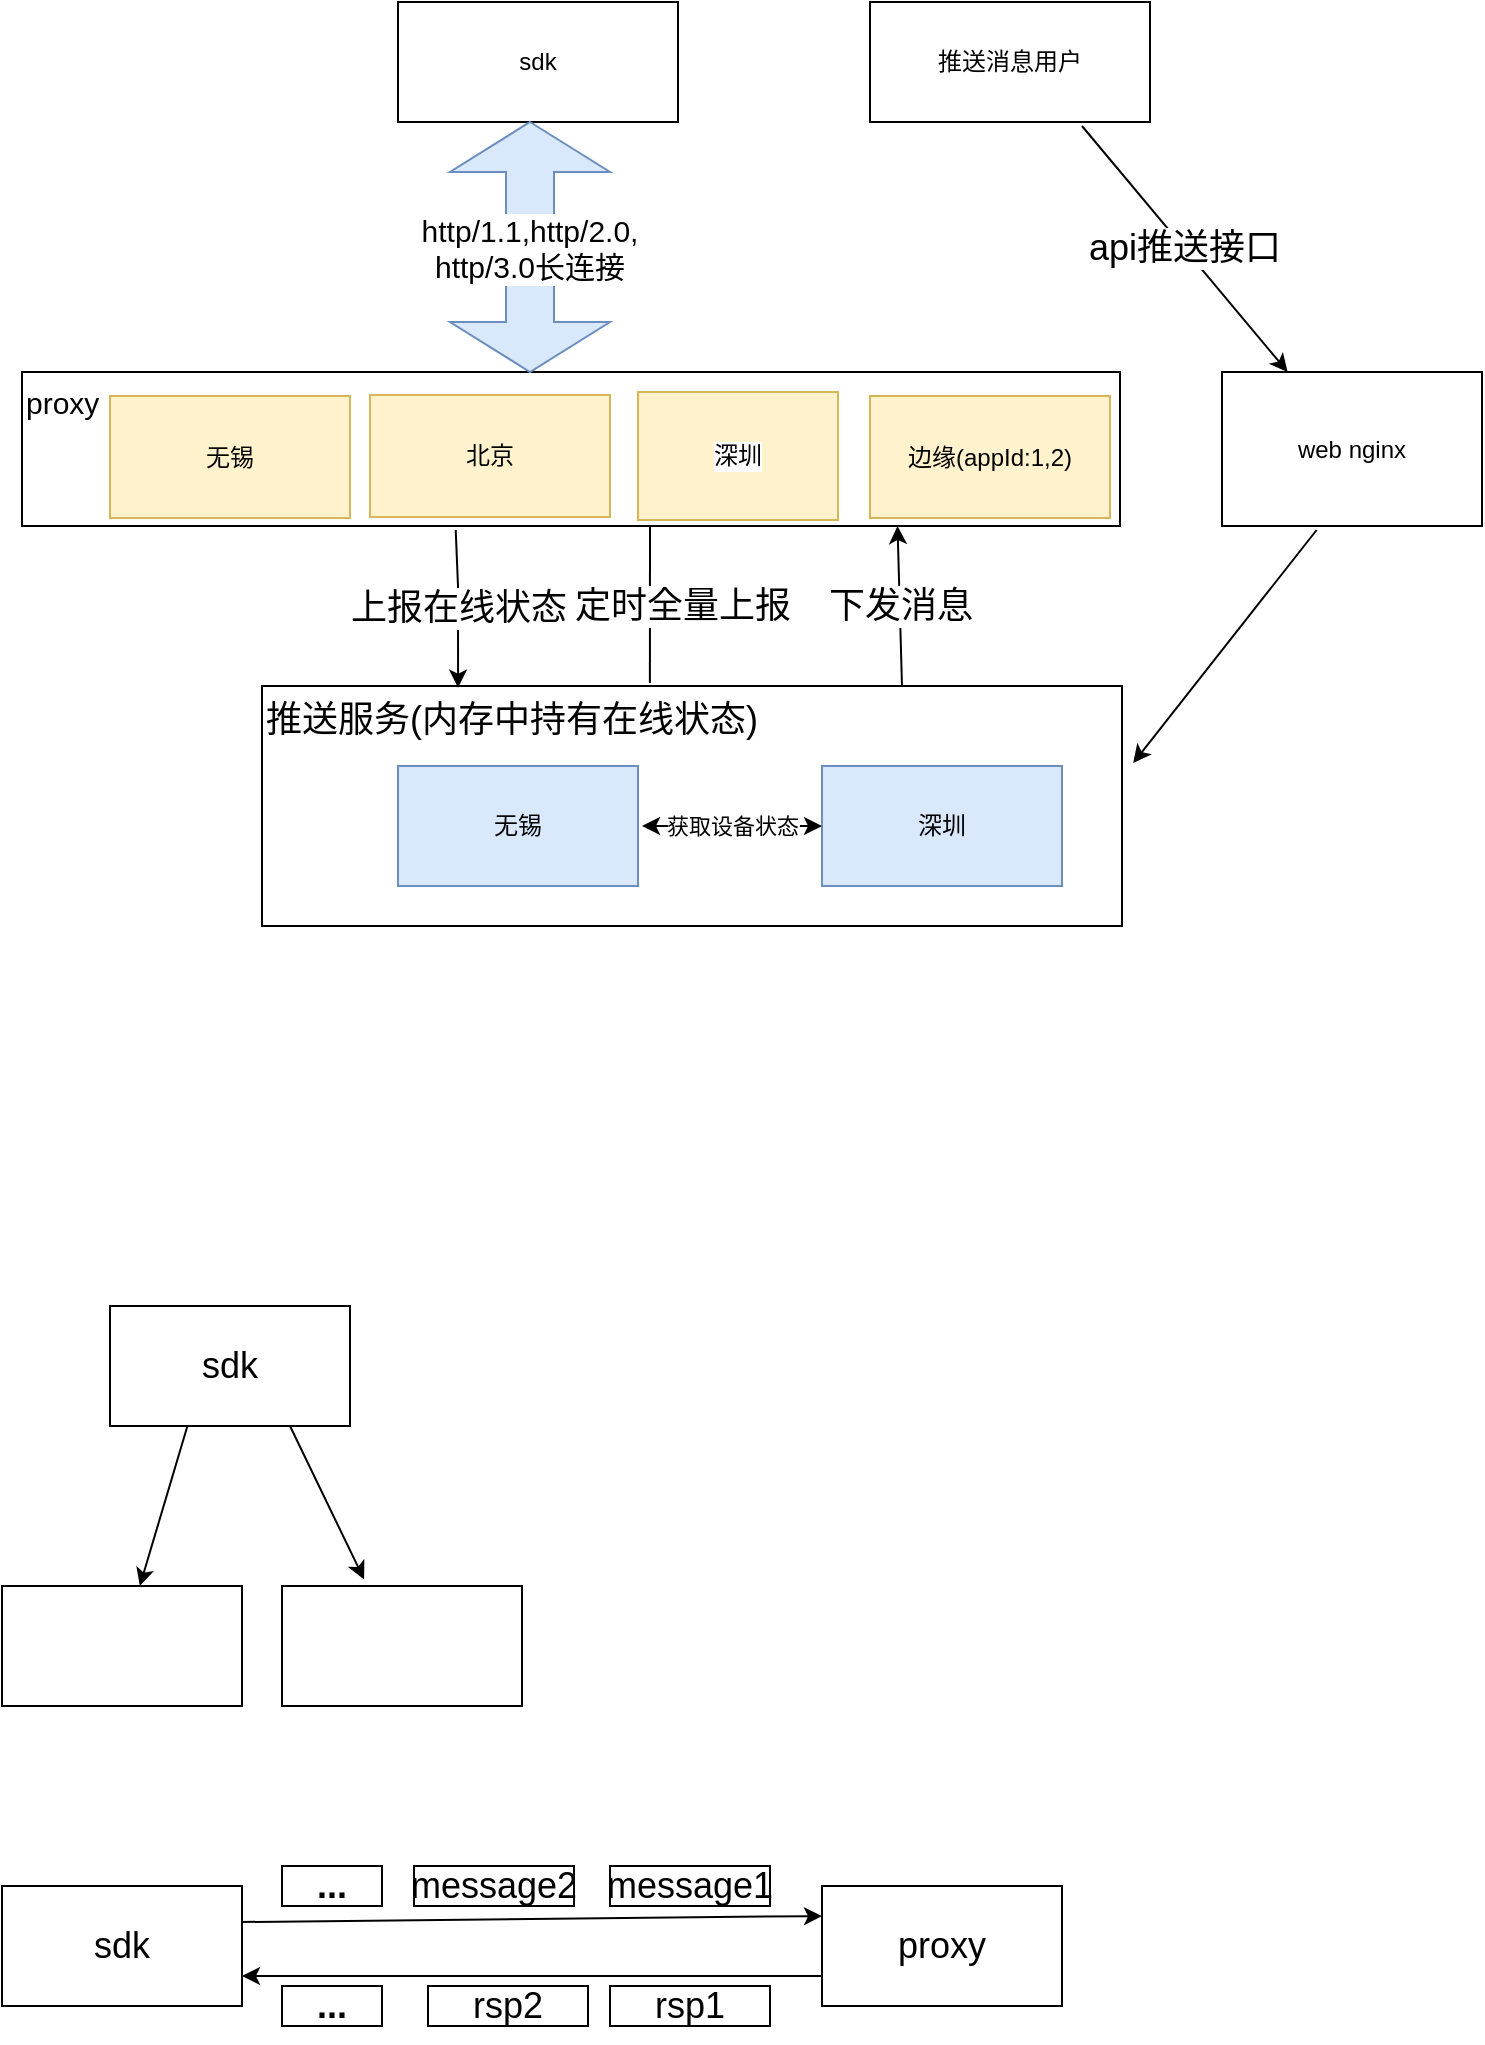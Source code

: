 <mxfile version="20.0.4" type="github">
  <diagram id="tBmDAZw7Sw7GOBl7qoM5" name="第 1 页">
    <mxGraphModel dx="1761" dy="965" grid="1" gridSize="10" guides="1" tooltips="1" connect="1" arrows="1" fold="1" page="1" pageScale="1" pageWidth="827" pageHeight="1169" math="0" shadow="0">
      <root>
        <mxCell id="0" />
        <mxCell id="1" parent="0" />
        <mxCell id="IFnmdbWBLqDAFixxDd6E-19" value="推送服务(内存中持有在线状态)" style="rounded=0;whiteSpace=wrap;html=1;align=left;verticalAlign=top;fontSize=18;" vertex="1" parent="1">
          <mxGeometry x="210" y="470" width="430" height="120" as="geometry" />
        </mxCell>
        <mxCell id="IFnmdbWBLqDAFixxDd6E-1" value="sdk" style="rounded=0;whiteSpace=wrap;html=1;" vertex="1" parent="1">
          <mxGeometry x="278" y="128" width="140" height="60" as="geometry" />
        </mxCell>
        <mxCell id="IFnmdbWBLqDAFixxDd6E-3" value="&lt;font style=&quot;font-size: 15px;&quot;&gt;proxy&lt;/font&gt;" style="rounded=0;whiteSpace=wrap;html=1;labelBackgroundColor=default;fontSize=12;align=left;verticalAlign=top;" vertex="1" parent="1">
          <mxGeometry x="90" y="313" width="549" height="77" as="geometry" />
        </mxCell>
        <mxCell id="IFnmdbWBLqDAFixxDd6E-4" value="边缘(appId:1,2)" style="rounded=0;whiteSpace=wrap;html=1;fillColor=#fff2cc;strokeColor=#d6b656;" vertex="1" parent="1">
          <mxGeometry x="514" y="325" width="120" height="61" as="geometry" />
        </mxCell>
        <mxCell id="IFnmdbWBLqDAFixxDd6E-5" value="无锡" style="rounded=0;whiteSpace=wrap;html=1;fillColor=#fff2cc;strokeColor=#d6b656;" vertex="1" parent="1">
          <mxGeometry x="134" y="325" width="120" height="61" as="geometry" />
        </mxCell>
        <mxCell id="IFnmdbWBLqDAFixxDd6E-6" value="北京" style="rounded=0;whiteSpace=wrap;html=1;fillColor=#fff2cc;strokeColor=#d6b656;" vertex="1" parent="1">
          <mxGeometry x="264" y="324.5" width="120" height="61" as="geometry" />
        </mxCell>
        <mxCell id="IFnmdbWBLqDAFixxDd6E-7" value="深圳" style="rounded=0;whiteSpace=wrap;html=1;labelBackgroundColor=default;fontSize=12;fillColor=#fff2cc;strokeColor=#d6b656;" vertex="1" parent="1">
          <mxGeometry x="398" y="323" width="100" height="64" as="geometry" />
        </mxCell>
        <mxCell id="IFnmdbWBLqDAFixxDd6E-8" value="web nginx" style="rounded=0;whiteSpace=wrap;html=1;" vertex="1" parent="1">
          <mxGeometry x="690" y="313" width="130" height="77" as="geometry" />
        </mxCell>
        <mxCell id="IFnmdbWBLqDAFixxDd6E-10" value="无锡" style="rounded=0;whiteSpace=wrap;html=1;fillColor=#fff2cc;strokeColor=#d6b656;" vertex="1" parent="1">
          <mxGeometry x="134" y="325" width="120" height="61" as="geometry" />
        </mxCell>
        <mxCell id="IFnmdbWBLqDAFixxDd6E-11" value="北京" style="rounded=0;whiteSpace=wrap;html=1;fillColor=#fff2cc;strokeColor=#d6b656;" vertex="1" parent="1">
          <mxGeometry x="264" y="324.5" width="120" height="61" as="geometry" />
        </mxCell>
        <mxCell id="IFnmdbWBLqDAFixxDd6E-12" value="深圳" style="rounded=0;whiteSpace=wrap;html=1;labelBackgroundColor=default;fontSize=12;fillColor=#fff2cc;strokeColor=#d6b656;" vertex="1" parent="1">
          <mxGeometry x="398" y="323" width="100" height="64" as="geometry" />
        </mxCell>
        <mxCell id="IFnmdbWBLqDAFixxDd6E-15" value="推送消息用户" style="rounded=0;whiteSpace=wrap;html=1;" vertex="1" parent="1">
          <mxGeometry x="514" y="128" width="140" height="60" as="geometry" />
        </mxCell>
        <mxCell id="IFnmdbWBLqDAFixxDd6E-16" value="无锡" style="rounded=0;whiteSpace=wrap;html=1;fillColor=#dae8fc;strokeColor=#6c8ebf;" vertex="1" parent="1">
          <mxGeometry x="278" y="510" width="120" height="60" as="geometry" />
        </mxCell>
        <mxCell id="IFnmdbWBLqDAFixxDd6E-17" value="深圳" style="rounded=0;whiteSpace=wrap;html=1;fillColor=#dae8fc;strokeColor=#6c8ebf;" vertex="1" parent="1">
          <mxGeometry x="490" y="510" width="120" height="60" as="geometry" />
        </mxCell>
        <mxCell id="IFnmdbWBLqDAFixxDd6E-20" value="获取设备状态" style="endArrow=classic;startArrow=classic;html=1;rounded=0;entryX=0;entryY=0.5;entryDx=0;entryDy=0;entryPerimeter=0;" edge="1" parent="1" target="IFnmdbWBLqDAFixxDd6E-17">
          <mxGeometry width="50" height="50" relative="1" as="geometry">
            <mxPoint x="400" y="540" as="sourcePoint" />
            <mxPoint x="460" y="540" as="targetPoint" />
          </mxGeometry>
        </mxCell>
        <mxCell id="IFnmdbWBLqDAFixxDd6E-22" value="" style="endArrow=classic;html=1;rounded=0;fontSize=18;entryX=1.013;entryY=0.321;entryDx=0;entryDy=0;entryPerimeter=0;exitX=0.364;exitY=1.026;exitDx=0;exitDy=0;exitPerimeter=0;" edge="1" parent="1" source="IFnmdbWBLqDAFixxDd6E-8" target="IFnmdbWBLqDAFixxDd6E-19">
          <mxGeometry width="50" height="50" relative="1" as="geometry">
            <mxPoint x="720" y="440" as="sourcePoint" />
            <mxPoint x="770" y="390" as="targetPoint" />
          </mxGeometry>
        </mxCell>
        <mxCell id="IFnmdbWBLqDAFixxDd6E-23" value="api推送接口" style="endArrow=classic;html=1;rounded=0;fontSize=18;" edge="1" parent="1" target="IFnmdbWBLqDAFixxDd6E-8">
          <mxGeometry width="50" height="50" relative="1" as="geometry">
            <mxPoint x="620" y="190" as="sourcePoint" />
            <mxPoint x="704" y="180" as="targetPoint" />
          </mxGeometry>
        </mxCell>
        <mxCell id="IFnmdbWBLqDAFixxDd6E-24" value="下发消息" style="endArrow=classic;html=1;rounded=0;fontSize=18;entryX=0.75;entryY=1;entryDx=0;entryDy=0;" edge="1" parent="1">
          <mxGeometry width="50" height="50" relative="1" as="geometry">
            <mxPoint x="530" y="470" as="sourcePoint" />
            <mxPoint x="527.75" y="390" as="targetPoint" />
          </mxGeometry>
        </mxCell>
        <mxCell id="IFnmdbWBLqDAFixxDd6E-25" value="上报在线状态" style="endArrow=classic;html=1;rounded=0;fontSize=18;entryX=0.228;entryY=0.007;entryDx=0;entryDy=0;entryPerimeter=0;exitX=0.395;exitY=1.026;exitDx=0;exitDy=0;exitPerimeter=0;" edge="1" parent="1" source="IFnmdbWBLqDAFixxDd6E-3" target="IFnmdbWBLqDAFixxDd6E-19">
          <mxGeometry width="50" height="50" relative="1" as="geometry">
            <mxPoint x="320" y="400" as="sourcePoint" />
            <mxPoint x="320" y="390" as="targetPoint" />
            <Array as="points">
              <mxPoint x="308" y="420" />
            </Array>
          </mxGeometry>
        </mxCell>
        <mxCell id="IFnmdbWBLqDAFixxDd6E-27" value="http/1.1,http/2.0,&lt;br&gt;http/3.0长连接&lt;br&gt;" style="shape=doubleArrow;direction=south;whiteSpace=wrap;html=1;labelBackgroundColor=#FFFFFF;fontSize=15;fillColor=#dae8fc;strokeColor=#6c8ebf;" vertex="1" parent="1">
          <mxGeometry x="304" y="188" width="80" height="125" as="geometry" />
        </mxCell>
        <mxCell id="IFnmdbWBLqDAFixxDd6E-28" value="定时全量上报" style="endArrow=none;html=1;rounded=0;fontSize=18;exitX=0.365;exitY=-0.013;exitDx=0;exitDy=0;exitPerimeter=0;" edge="1" parent="1">
          <mxGeometry x="-0.02" y="-16" width="50" height="50" relative="1" as="geometry">
            <mxPoint x="403.95" y="468.44" as="sourcePoint" />
            <mxPoint x="404" y="390" as="targetPoint" />
            <mxPoint as="offset" />
          </mxGeometry>
        </mxCell>
        <mxCell id="IFnmdbWBLqDAFixxDd6E-29" value="" style="rounded=0;whiteSpace=wrap;html=1;fontSize=18;" vertex="1" parent="1">
          <mxGeometry x="80" y="920" width="120" height="60" as="geometry" />
        </mxCell>
        <mxCell id="IFnmdbWBLqDAFixxDd6E-30" value="sdk" style="rounded=0;whiteSpace=wrap;html=1;fontSize=18;" vertex="1" parent="1">
          <mxGeometry x="134" y="780" width="120" height="60" as="geometry" />
        </mxCell>
        <mxCell id="IFnmdbWBLqDAFixxDd6E-31" value="" style="endArrow=classic;html=1;rounded=0;fontSize=18;exitX=0.322;exitY=1.004;exitDx=0;exitDy=0;exitPerimeter=0;" edge="1" parent="1" source="IFnmdbWBLqDAFixxDd6E-30" target="IFnmdbWBLqDAFixxDd6E-29">
          <mxGeometry width="50" height="50" relative="1" as="geometry">
            <mxPoint x="170" y="850" as="sourcePoint" />
            <mxPoint x="350" y="820" as="targetPoint" />
          </mxGeometry>
        </mxCell>
        <mxCell id="IFnmdbWBLqDAFixxDd6E-32" value="" style="rounded=0;whiteSpace=wrap;html=1;fontSize=18;" vertex="1" parent="1">
          <mxGeometry x="220" y="920" width="120" height="60" as="geometry" />
        </mxCell>
        <mxCell id="IFnmdbWBLqDAFixxDd6E-33" value="" style="endArrow=classic;html=1;rounded=0;fontSize=18;entryX=0.342;entryY=-0.055;entryDx=0;entryDy=0;entryPerimeter=0;exitX=0.75;exitY=1;exitDx=0;exitDy=0;" edge="1" parent="1" source="IFnmdbWBLqDAFixxDd6E-30" target="IFnmdbWBLqDAFixxDd6E-32">
          <mxGeometry width="50" height="50" relative="1" as="geometry">
            <mxPoint x="230" y="890" as="sourcePoint" />
            <mxPoint x="280" y="840" as="targetPoint" />
          </mxGeometry>
        </mxCell>
        <mxCell id="IFnmdbWBLqDAFixxDd6E-34" value="sdk" style="rounded=0;whiteSpace=wrap;html=1;fontSize=18;" vertex="1" parent="1">
          <mxGeometry x="80" y="1070" width="120" height="60" as="geometry" />
        </mxCell>
        <mxCell id="IFnmdbWBLqDAFixxDd6E-35" value="proxy" style="rounded=0;whiteSpace=wrap;html=1;fontSize=18;" vertex="1" parent="1">
          <mxGeometry x="490" y="1070" width="120" height="60" as="geometry" />
        </mxCell>
        <mxCell id="IFnmdbWBLqDAFixxDd6E-36" value="" style="endArrow=classic;html=1;rounded=0;fontSize=18;entryX=0;entryY=0.25;entryDx=0;entryDy=0;exitX=1;exitY=0.5;exitDx=0;exitDy=0;" edge="1" parent="1" target="IFnmdbWBLqDAFixxDd6E-35">
          <mxGeometry width="50" height="50" relative="1" as="geometry">
            <mxPoint x="200" y="1088" as="sourcePoint" />
            <mxPoint x="470" y="1088" as="targetPoint" />
          </mxGeometry>
        </mxCell>
        <mxCell id="IFnmdbWBLqDAFixxDd6E-37" value="message2" style="rounded=0;whiteSpace=wrap;html=1;fontSize=18;" vertex="1" parent="1">
          <mxGeometry x="286" y="1060" width="80" height="20" as="geometry" />
        </mxCell>
        <mxCell id="IFnmdbWBLqDAFixxDd6E-38" value="message1" style="rounded=0;whiteSpace=wrap;html=1;fontSize=18;" vertex="1" parent="1">
          <mxGeometry x="384" y="1060" width="80" height="20" as="geometry" />
        </mxCell>
        <mxCell id="IFnmdbWBLqDAFixxDd6E-42" value="" style="endArrow=classic;html=1;rounded=0;fontSize=18;entryX=1;entryY=0.75;entryDx=0;entryDy=0;exitX=0;exitY=0.75;exitDx=0;exitDy=0;" edge="1" parent="1" source="IFnmdbWBLqDAFixxDd6E-35" target="IFnmdbWBLqDAFixxDd6E-34">
          <mxGeometry width="50" height="50" relative="1" as="geometry">
            <mxPoint x="460" y="1120" as="sourcePoint" />
            <mxPoint x="200" y="1120" as="targetPoint" />
          </mxGeometry>
        </mxCell>
        <mxCell id="IFnmdbWBLqDAFixxDd6E-43" value="rsp2" style="rounded=0;whiteSpace=wrap;html=1;fontSize=18;" vertex="1" parent="1">
          <mxGeometry x="293" y="1120" width="80" height="20" as="geometry" />
        </mxCell>
        <mxCell id="IFnmdbWBLqDAFixxDd6E-44" value="rsp1" style="rounded=0;whiteSpace=wrap;html=1;fontSize=18;" vertex="1" parent="1">
          <mxGeometry x="384" y="1120" width="80" height="20" as="geometry" />
        </mxCell>
        <mxCell id="IFnmdbWBLqDAFixxDd6E-45" value="..." style="rounded=0;whiteSpace=wrap;html=1;fontSize=18;fontStyle=1" vertex="1" parent="1">
          <mxGeometry x="220" y="1060" width="50" height="20" as="geometry" />
        </mxCell>
        <mxCell id="IFnmdbWBLqDAFixxDd6E-46" style="edgeStyle=orthogonalEdgeStyle;rounded=0;orthogonalLoop=1;jettySize=auto;html=1;exitX=0.5;exitY=1;exitDx=0;exitDy=0;fontSize=18;" edge="1" parent="1" source="IFnmdbWBLqDAFixxDd6E-45" target="IFnmdbWBLqDAFixxDd6E-45">
          <mxGeometry relative="1" as="geometry" />
        </mxCell>
        <mxCell id="IFnmdbWBLqDAFixxDd6E-47" style="edgeStyle=orthogonalEdgeStyle;rounded=0;orthogonalLoop=1;jettySize=auto;html=1;exitX=0.5;exitY=1;exitDx=0;exitDy=0;fontSize=18;" edge="1" parent="1" source="IFnmdbWBLqDAFixxDd6E-44" target="IFnmdbWBLqDAFixxDd6E-44">
          <mxGeometry relative="1" as="geometry" />
        </mxCell>
        <mxCell id="IFnmdbWBLqDAFixxDd6E-49" value="..." style="rounded=0;whiteSpace=wrap;html=1;fontSize=18;fontStyle=1" vertex="1" parent="1">
          <mxGeometry x="220" y="1120" width="50" height="20" as="geometry" />
        </mxCell>
      </root>
    </mxGraphModel>
  </diagram>
</mxfile>
